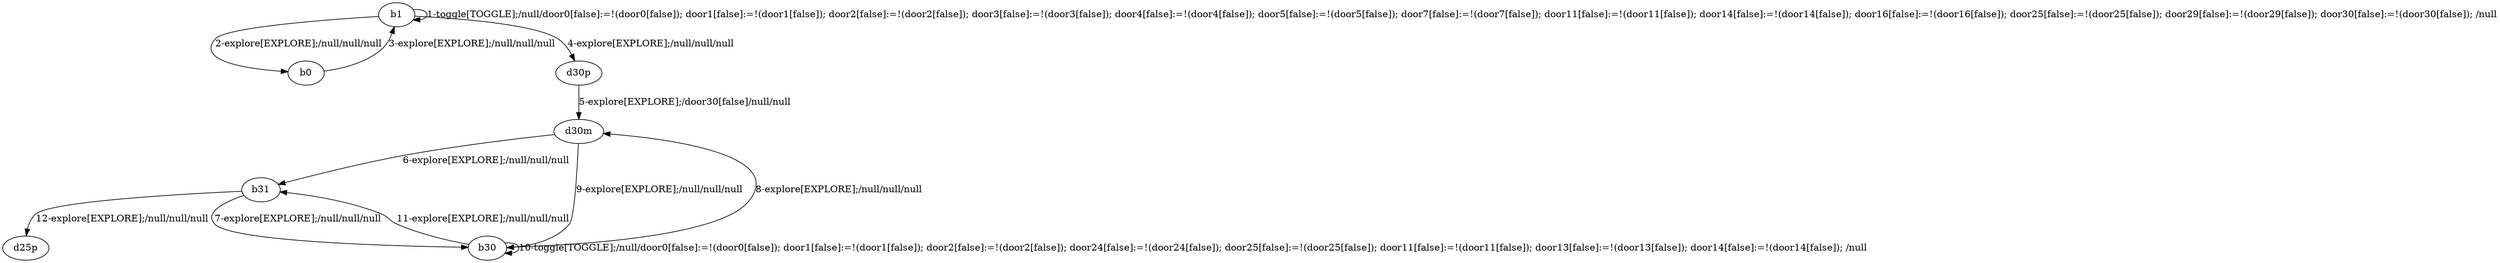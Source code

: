 # Total number of goals covered by this test: 5
# b30 --> b30
# b30 --> d30m
# b31 --> d25p
# d30m --> b30
# d30m --> b31

digraph g {
"b1" -> "b1" [label = "1-toggle[TOGGLE];/null/door0[false]:=!(door0[false]); door1[false]:=!(door1[false]); door2[false]:=!(door2[false]); door3[false]:=!(door3[false]); door4[false]:=!(door4[false]); door5[false]:=!(door5[false]); door7[false]:=!(door7[false]); door11[false]:=!(door11[false]); door14[false]:=!(door14[false]); door16[false]:=!(door16[false]); door25[false]:=!(door25[false]); door29[false]:=!(door29[false]); door30[false]:=!(door30[false]); /null"];
"b1" -> "b0" [label = "2-explore[EXPLORE];/null/null/null"];
"b0" -> "b1" [label = "3-explore[EXPLORE];/null/null/null"];
"b1" -> "d30p" [label = "4-explore[EXPLORE];/null/null/null"];
"d30p" -> "d30m" [label = "5-explore[EXPLORE];/door30[false]/null/null"];
"d30m" -> "b31" [label = "6-explore[EXPLORE];/null/null/null"];
"b31" -> "b30" [label = "7-explore[EXPLORE];/null/null/null"];
"b30" -> "d30m" [label = "8-explore[EXPLORE];/null/null/null"];
"d30m" -> "b30" [label = "9-explore[EXPLORE];/null/null/null"];
"b30" -> "b30" [label = "10-toggle[TOGGLE];/null/door0[false]:=!(door0[false]); door1[false]:=!(door1[false]); door2[false]:=!(door2[false]); door24[false]:=!(door24[false]); door25[false]:=!(door25[false]); door11[false]:=!(door11[false]); door13[false]:=!(door13[false]); door14[false]:=!(door14[false]); /null"];
"b30" -> "b31" [label = "11-explore[EXPLORE];/null/null/null"];
"b31" -> "d25p" [label = "12-explore[EXPLORE];/null/null/null"];
}
